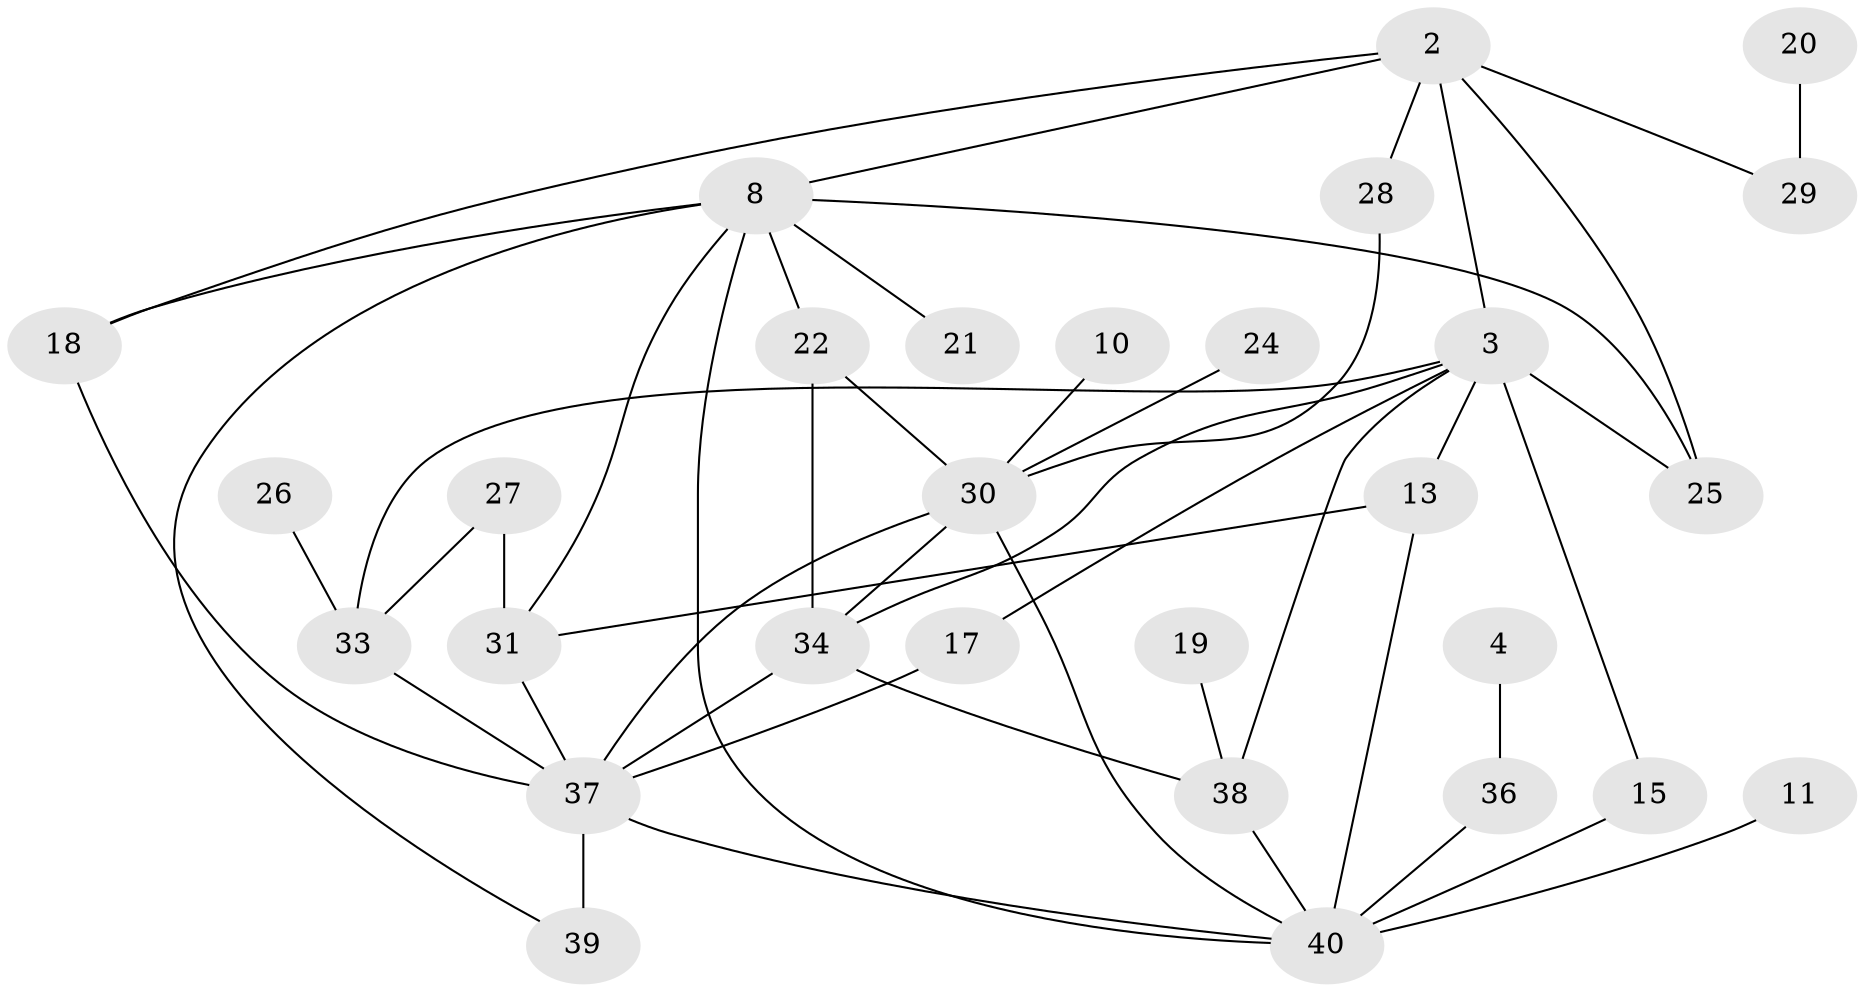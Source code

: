 // original degree distribution, {3: 0.21951219512195122, 4: 0.0975609756097561, 1: 0.2073170731707317, 0: 0.12195121951219512, 2: 0.25609756097560976, 5: 0.06097560975609756, 6: 0.036585365853658534}
// Generated by graph-tools (version 1.1) at 2025/25/03/09/25 03:25:16]
// undirected, 29 vertices, 48 edges
graph export_dot {
graph [start="1"]
  node [color=gray90,style=filled];
  2;
  3;
  4;
  8;
  10;
  11;
  13;
  15;
  17;
  18;
  19;
  20;
  21;
  22;
  24;
  25;
  26;
  27;
  28;
  29;
  30;
  31;
  33;
  34;
  36;
  37;
  38;
  39;
  40;
  2 -- 3 [weight=1.0];
  2 -- 8 [weight=1.0];
  2 -- 18 [weight=1.0];
  2 -- 25 [weight=1.0];
  2 -- 28 [weight=1.0];
  2 -- 29 [weight=1.0];
  3 -- 13 [weight=1.0];
  3 -- 15 [weight=1.0];
  3 -- 17 [weight=1.0];
  3 -- 25 [weight=1.0];
  3 -- 33 [weight=1.0];
  3 -- 34 [weight=2.0];
  3 -- 38 [weight=1.0];
  4 -- 36 [weight=3.0];
  8 -- 18 [weight=1.0];
  8 -- 21 [weight=1.0];
  8 -- 22 [weight=1.0];
  8 -- 25 [weight=1.0];
  8 -- 31 [weight=1.0];
  8 -- 39 [weight=1.0];
  8 -- 40 [weight=1.0];
  10 -- 30 [weight=1.0];
  11 -- 40 [weight=1.0];
  13 -- 31 [weight=1.0];
  13 -- 40 [weight=1.0];
  15 -- 40 [weight=1.0];
  17 -- 37 [weight=1.0];
  18 -- 37 [weight=1.0];
  19 -- 38 [weight=1.0];
  20 -- 29 [weight=1.0];
  22 -- 30 [weight=1.0];
  22 -- 34 [weight=1.0];
  24 -- 30 [weight=1.0];
  26 -- 33 [weight=1.0];
  27 -- 31 [weight=1.0];
  27 -- 33 [weight=1.0];
  28 -- 30 [weight=1.0];
  30 -- 34 [weight=1.0];
  30 -- 37 [weight=2.0];
  30 -- 40 [weight=1.0];
  31 -- 37 [weight=1.0];
  33 -- 37 [weight=1.0];
  34 -- 37 [weight=1.0];
  34 -- 38 [weight=1.0];
  36 -- 40 [weight=1.0];
  37 -- 39 [weight=2.0];
  37 -- 40 [weight=1.0];
  38 -- 40 [weight=1.0];
}
